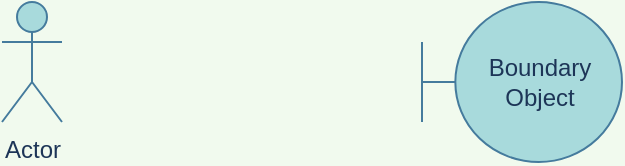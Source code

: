 <mxfile>
    <diagram id="QX0_n0dcttH7IIB85-N0" name="Page-1">
        <mxGraphModel dx="761" dy="498" grid="1" gridSize="10" guides="1" tooltips="1" connect="1" arrows="1" fold="1" page="1" pageScale="1" pageWidth="827" pageHeight="1169" background="#F1FAEE" math="0" shadow="0">
            <root>
                <mxCell id="0"/>
                <mxCell id="1" parent="0"/>
                <mxCell id="4" value="Actor" style="shape=umlActor;verticalLabelPosition=bottom;verticalAlign=top;html=1;rounded=0;sketch=0;strokeColor=#457B9D;fillColor=#A8DADC;fontColor=#1D3557;" vertex="1" parent="1">
                    <mxGeometry x="50" y="50" width="30" height="60" as="geometry"/>
                </mxCell>
                <mxCell id="5" value="Boundary Object" style="shape=umlBoundary;whiteSpace=wrap;html=1;rounded=0;sketch=0;strokeColor=#457B9D;fillColor=#A8DADC;fontColor=#1D3557;" vertex="1" parent="1">
                    <mxGeometry x="260" y="50" width="100" height="80" as="geometry"/>
                </mxCell>
            </root>
        </mxGraphModel>
    </diagram>
</mxfile>